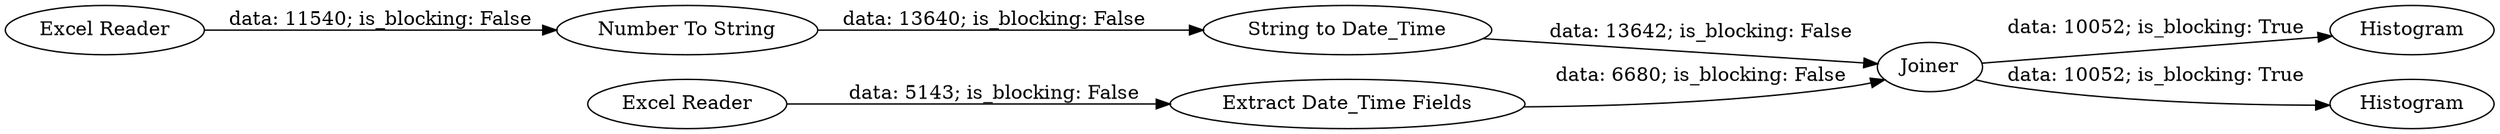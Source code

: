 digraph {
	"-4169696862538394508_88" [label=Histogram]
	"-4169696862538394508_89" [label=Histogram]
	"-4169696862538394508_79" [label="String to Date_Time"]
	"-4169696862538394508_75" [label="Number To String"]
	"-4169696862538394508_78" [label=Joiner]
	"-4169696862538394508_81" [label="Extract Date_Time Fields"]
	"-4169696862538394508_77" [label="Excel Reader"]
	"-4169696862538394508_80" [label="Excel Reader"]
	"-4169696862538394508_78" -> "-4169696862538394508_88" [label="data: 10052; is_blocking: True"]
	"-4169696862538394508_75" -> "-4169696862538394508_79" [label="data: 13640; is_blocking: False"]
	"-4169696862538394508_81" -> "-4169696862538394508_78" [label="data: 6680; is_blocking: False"]
	"-4169696862538394508_77" -> "-4169696862538394508_75" [label="data: 11540; is_blocking: False"]
	"-4169696862538394508_78" -> "-4169696862538394508_89" [label="data: 10052; is_blocking: True"]
	"-4169696862538394508_80" -> "-4169696862538394508_81" [label="data: 5143; is_blocking: False"]
	"-4169696862538394508_79" -> "-4169696862538394508_78" [label="data: 13642; is_blocking: False"]
	rankdir=LR
}
